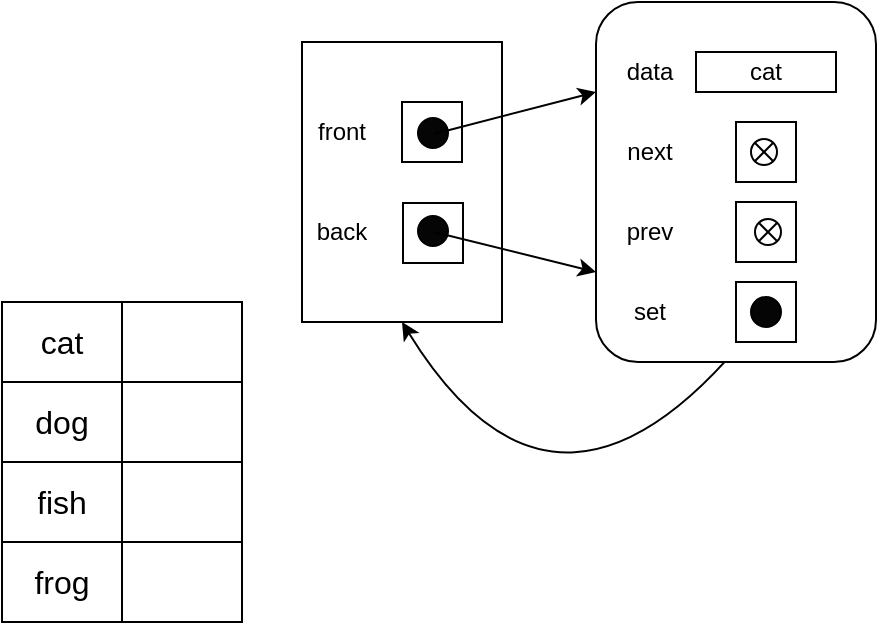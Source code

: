 <mxfile version="20.8.19" type="github">
  <diagram name="第 1 页" id="GiBOQHFT7XzUcaniyEGX">
    <mxGraphModel dx="1050" dy="566" grid="1" gridSize="10" guides="1" tooltips="1" connect="1" arrows="1" fold="1" page="1" pageScale="1" pageWidth="827" pageHeight="1169" math="0" shadow="0">
      <root>
        <mxCell id="0" />
        <mxCell id="1" parent="0" />
        <mxCell id="z5tMKnNC0yyqLdrw48rh-1" value="" style="shape=table;startSize=0;container=1;collapsible=0;childLayout=tableLayout;fontSize=16;" parent="1" vertex="1">
          <mxGeometry x="120" y="170" width="120" height="160" as="geometry" />
        </mxCell>
        <mxCell id="z5tMKnNC0yyqLdrw48rh-2" value="" style="shape=tableRow;horizontal=0;startSize=0;swimlaneHead=0;swimlaneBody=0;strokeColor=inherit;top=0;left=0;bottom=0;right=0;collapsible=0;dropTarget=0;fillColor=none;points=[[0,0.5],[1,0.5]];portConstraint=eastwest;fontSize=16;" parent="z5tMKnNC0yyqLdrw48rh-1" vertex="1">
          <mxGeometry width="120" height="40" as="geometry" />
        </mxCell>
        <mxCell id="z5tMKnNC0yyqLdrw48rh-3" value="cat" style="shape=partialRectangle;html=1;whiteSpace=wrap;connectable=0;strokeColor=inherit;overflow=hidden;fillColor=none;top=0;left=0;bottom=0;right=0;pointerEvents=1;fontSize=16;" parent="z5tMKnNC0yyqLdrw48rh-2" vertex="1">
          <mxGeometry width="60" height="40" as="geometry">
            <mxRectangle width="60" height="40" as="alternateBounds" />
          </mxGeometry>
        </mxCell>
        <mxCell id="z5tMKnNC0yyqLdrw48rh-4" value="" style="shape=partialRectangle;html=1;whiteSpace=wrap;connectable=0;strokeColor=inherit;overflow=hidden;fillColor=none;top=0;left=0;bottom=0;right=0;pointerEvents=1;fontSize=16;" parent="z5tMKnNC0yyqLdrw48rh-2" vertex="1">
          <mxGeometry x="60" width="60" height="40" as="geometry">
            <mxRectangle width="60" height="40" as="alternateBounds" />
          </mxGeometry>
        </mxCell>
        <mxCell id="z5tMKnNC0yyqLdrw48rh-6" value="" style="shape=tableRow;horizontal=0;startSize=0;swimlaneHead=0;swimlaneBody=0;strokeColor=inherit;top=0;left=0;bottom=0;right=0;collapsible=0;dropTarget=0;fillColor=none;points=[[0,0.5],[1,0.5]];portConstraint=eastwest;fontSize=16;" parent="z5tMKnNC0yyqLdrw48rh-1" vertex="1">
          <mxGeometry y="40" width="120" height="40" as="geometry" />
        </mxCell>
        <mxCell id="z5tMKnNC0yyqLdrw48rh-7" value="dog" style="shape=partialRectangle;html=1;whiteSpace=wrap;connectable=0;strokeColor=inherit;overflow=hidden;fillColor=none;top=0;left=0;bottom=0;right=0;pointerEvents=1;fontSize=16;" parent="z5tMKnNC0yyqLdrw48rh-6" vertex="1">
          <mxGeometry width="60" height="40" as="geometry">
            <mxRectangle width="60" height="40" as="alternateBounds" />
          </mxGeometry>
        </mxCell>
        <mxCell id="z5tMKnNC0yyqLdrw48rh-8" value="" style="shape=partialRectangle;html=1;whiteSpace=wrap;connectable=0;strokeColor=inherit;overflow=hidden;fillColor=none;top=0;left=0;bottom=0;right=0;pointerEvents=1;fontSize=16;" parent="z5tMKnNC0yyqLdrw48rh-6" vertex="1">
          <mxGeometry x="60" width="60" height="40" as="geometry">
            <mxRectangle width="60" height="40" as="alternateBounds" />
          </mxGeometry>
        </mxCell>
        <mxCell id="z5tMKnNC0yyqLdrw48rh-10" value="" style="shape=tableRow;horizontal=0;startSize=0;swimlaneHead=0;swimlaneBody=0;strokeColor=inherit;top=0;left=0;bottom=0;right=0;collapsible=0;dropTarget=0;fillColor=none;points=[[0,0.5],[1,0.5]];portConstraint=eastwest;fontSize=16;" parent="z5tMKnNC0yyqLdrw48rh-1" vertex="1">
          <mxGeometry y="80" width="120" height="40" as="geometry" />
        </mxCell>
        <mxCell id="z5tMKnNC0yyqLdrw48rh-11" value="fish" style="shape=partialRectangle;html=1;whiteSpace=wrap;connectable=0;strokeColor=inherit;overflow=hidden;fillColor=none;top=0;left=0;bottom=0;right=0;pointerEvents=1;fontSize=16;" parent="z5tMKnNC0yyqLdrw48rh-10" vertex="1">
          <mxGeometry width="60" height="40" as="geometry">
            <mxRectangle width="60" height="40" as="alternateBounds" />
          </mxGeometry>
        </mxCell>
        <mxCell id="z5tMKnNC0yyqLdrw48rh-12" value="" style="shape=partialRectangle;html=1;whiteSpace=wrap;connectable=0;strokeColor=inherit;overflow=hidden;fillColor=none;top=0;left=0;bottom=0;right=0;pointerEvents=1;fontSize=16;" parent="z5tMKnNC0yyqLdrw48rh-10" vertex="1">
          <mxGeometry x="60" width="60" height="40" as="geometry">
            <mxRectangle width="60" height="40" as="alternateBounds" />
          </mxGeometry>
        </mxCell>
        <mxCell id="z5tMKnNC0yyqLdrw48rh-14" style="shape=tableRow;horizontal=0;startSize=0;swimlaneHead=0;swimlaneBody=0;strokeColor=inherit;top=0;left=0;bottom=0;right=0;collapsible=0;dropTarget=0;fillColor=none;points=[[0,0.5],[1,0.5]];portConstraint=eastwest;fontSize=16;" parent="z5tMKnNC0yyqLdrw48rh-1" vertex="1">
          <mxGeometry y="120" width="120" height="40" as="geometry" />
        </mxCell>
        <mxCell id="z5tMKnNC0yyqLdrw48rh-15" value="frog" style="shape=partialRectangle;html=1;whiteSpace=wrap;connectable=0;strokeColor=inherit;overflow=hidden;fillColor=none;top=0;left=0;bottom=0;right=0;pointerEvents=1;fontSize=16;" parent="z5tMKnNC0yyqLdrw48rh-14" vertex="1">
          <mxGeometry width="60" height="40" as="geometry">
            <mxRectangle width="60" height="40" as="alternateBounds" />
          </mxGeometry>
        </mxCell>
        <mxCell id="z5tMKnNC0yyqLdrw48rh-16" style="shape=partialRectangle;html=1;whiteSpace=wrap;connectable=0;strokeColor=inherit;overflow=hidden;fillColor=none;top=0;left=0;bottom=0;right=0;pointerEvents=1;fontSize=16;" parent="z5tMKnNC0yyqLdrw48rh-14" vertex="1">
          <mxGeometry x="60" width="60" height="40" as="geometry">
            <mxRectangle width="60" height="40" as="alternateBounds" />
          </mxGeometry>
        </mxCell>
        <mxCell id="z5tMKnNC0yyqLdrw48rh-20" value="" style="ellipse;whiteSpace=wrap;html=1;aspect=fixed;fillColor=#050505;container=0;" parent="1" vertex="1">
          <mxGeometry x="327" y="128" width="15" height="15" as="geometry" />
        </mxCell>
        <mxCell id="z5tMKnNC0yyqLdrw48rh-21" value="" style="ellipse;whiteSpace=wrap;html=1;aspect=fixed;fillColor=#050505;container=0;" parent="1" vertex="1">
          <mxGeometry x="328" y="127" width="15" height="15" as="geometry" />
        </mxCell>
        <mxCell id="z5tMKnNC0yyqLdrw48rh-23" value="" style="rounded=0;whiteSpace=wrap;html=1;movable=1;resizable=1;rotatable=1;deletable=1;editable=1;locked=0;connectable=1;" parent="1" vertex="1">
          <mxGeometry x="270" y="40" width="100" height="140" as="geometry" />
        </mxCell>
        <mxCell id="z5tMKnNC0yyqLdrw48rh-24" value="front" style="text;html=1;strokeColor=none;fillColor=none;align=center;verticalAlign=middle;whiteSpace=wrap;rounded=0;container=0;" parent="1" vertex="1">
          <mxGeometry x="260" y="70" width="60" height="30" as="geometry" />
        </mxCell>
        <mxCell id="z5tMKnNC0yyqLdrw48rh-25" value="back" style="text;html=1;strokeColor=none;fillColor=none;align=center;verticalAlign=middle;whiteSpace=wrap;rounded=0;container=0;" parent="1" vertex="1">
          <mxGeometry x="260" y="120" width="60" height="30" as="geometry" />
        </mxCell>
        <mxCell id="z5tMKnNC0yyqLdrw48rh-26" value="" style="rounded=0;whiteSpace=wrap;html=1;container=0;" parent="1" vertex="1">
          <mxGeometry x="320" y="70" width="30" height="30" as="geometry" />
        </mxCell>
        <mxCell id="z5tMKnNC0yyqLdrw48rh-27" value="" style="rounded=0;whiteSpace=wrap;html=1;container=0;" parent="1" vertex="1">
          <mxGeometry x="320.5" y="120.5" width="30" height="30" as="geometry" />
        </mxCell>
        <mxCell id="z5tMKnNC0yyqLdrw48rh-28" value="" style="ellipse;whiteSpace=wrap;html=1;aspect=fixed;fillColor=#050505;container=0;" parent="1" vertex="1">
          <mxGeometry x="328" y="78" width="15" height="15" as="geometry" />
        </mxCell>
        <mxCell id="z5tMKnNC0yyqLdrw48rh-29" value="" style="ellipse;whiteSpace=wrap;html=1;aspect=fixed;fillColor=#050505;container=0;" parent="1" vertex="1">
          <mxGeometry x="328" y="127" width="15" height="15" as="geometry" />
        </mxCell>
        <mxCell id="q4AhrPq9-A3EefYoWeDi-3" value="" style="endArrow=classic;html=1;entryX=0.5;entryY=1;entryDx=0;entryDy=0;curved=1;" edge="1" parent="1" target="z5tMKnNC0yyqLdrw48rh-23">
          <mxGeometry width="50" height="50" relative="1" as="geometry">
            <mxPoint x="502" y="175" as="sourcePoint" />
            <mxPoint x="400" y="150" as="targetPoint" />
            <Array as="points">
              <mxPoint x="400" y="310" />
            </Array>
          </mxGeometry>
        </mxCell>
        <mxCell id="q4AhrPq9-A3EefYoWeDi-9" value="" style="endArrow=classic;html=1;curved=1;entryX=0;entryY=0.25;entryDx=0;entryDy=0;" edge="1" parent="1" target="z5tMKnNC0yyqLdrw48rh-31">
          <mxGeometry width="50" height="50" relative="1" as="geometry">
            <mxPoint x="336" y="86" as="sourcePoint" />
            <mxPoint x="580" y="150" as="targetPoint" />
          </mxGeometry>
        </mxCell>
        <mxCell id="z5tMKnNC0yyqLdrw48rh-31" value="" style="rounded=1;whiteSpace=wrap;html=1;movable=1;resizable=1;rotatable=1;deletable=1;editable=1;locked=0;connectable=1;" parent="1" vertex="1">
          <mxGeometry x="417" y="20" width="140" height="180" as="geometry" />
        </mxCell>
        <mxCell id="z5tMKnNC0yyqLdrw48rh-32" value="data" style="text;html=1;strokeColor=none;fillColor=none;align=center;verticalAlign=middle;whiteSpace=wrap;rounded=0;" parent="1" vertex="1">
          <mxGeometry x="414" y="40" width="60" height="30" as="geometry" />
        </mxCell>
        <mxCell id="z5tMKnNC0yyqLdrw48rh-33" value="next" style="text;html=1;strokeColor=none;fillColor=none;align=center;verticalAlign=middle;whiteSpace=wrap;rounded=0;" parent="1" vertex="1">
          <mxGeometry x="414" y="80" width="60" height="30" as="geometry" />
        </mxCell>
        <mxCell id="z5tMKnNC0yyqLdrw48rh-34" value="prev" style="text;html=1;strokeColor=none;fillColor=none;align=center;verticalAlign=middle;whiteSpace=wrap;rounded=0;" parent="1" vertex="1">
          <mxGeometry x="414" y="120" width="60" height="30" as="geometry" />
        </mxCell>
        <mxCell id="z5tMKnNC0yyqLdrw48rh-35" value="set" style="text;html=1;strokeColor=none;fillColor=none;align=center;verticalAlign=middle;whiteSpace=wrap;rounded=0;" parent="1" vertex="1">
          <mxGeometry x="414" y="160" width="60" height="30" as="geometry" />
        </mxCell>
        <mxCell id="z5tMKnNC0yyqLdrw48rh-36" value="cat" style="rounded=0;whiteSpace=wrap;html=1;" parent="1" vertex="1">
          <mxGeometry x="467" y="45" width="70" height="20" as="geometry" />
        </mxCell>
        <mxCell id="z5tMKnNC0yyqLdrw48rh-37" value="" style="rounded=0;whiteSpace=wrap;html=1;" parent="1" vertex="1">
          <mxGeometry x="487" y="80" width="30" height="30" as="geometry" />
        </mxCell>
        <mxCell id="z5tMKnNC0yyqLdrw48rh-38" value="" style="rounded=0;whiteSpace=wrap;html=1;" parent="1" vertex="1">
          <mxGeometry x="487" y="120" width="30" height="30" as="geometry" />
        </mxCell>
        <mxCell id="z5tMKnNC0yyqLdrw48rh-39" value="" style="rounded=0;whiteSpace=wrap;html=1;" parent="1" vertex="1">
          <mxGeometry x="487" y="160" width="30" height="30" as="geometry" />
        </mxCell>
        <mxCell id="z5tMKnNC0yyqLdrw48rh-42" value="" style="ellipse;whiteSpace=wrap;html=1;aspect=fixed;fillColor=#050505;container=0;" parent="1" vertex="1">
          <mxGeometry x="494.5" y="167.5" width="15" height="15" as="geometry" />
        </mxCell>
        <mxCell id="q4AhrPq9-A3EefYoWeDi-1" value="" style="shape=sumEllipse;perimeter=ellipsePerimeter;whiteSpace=wrap;html=1;backgroundOutline=1;" vertex="1" parent="1">
          <mxGeometry x="494.5" y="88.5" width="13" height="13" as="geometry" />
        </mxCell>
        <mxCell id="q4AhrPq9-A3EefYoWeDi-2" value="" style="shape=sumEllipse;perimeter=ellipsePerimeter;whiteSpace=wrap;html=1;backgroundOutline=1;" vertex="1" parent="1">
          <mxGeometry x="496.5" y="128.5" width="13" height="13" as="geometry" />
        </mxCell>
        <mxCell id="q4AhrPq9-A3EefYoWeDi-10" value="" style="endArrow=classic;html=1;curved=1;entryX=0;entryY=0.75;entryDx=0;entryDy=0;" edge="1" parent="1" target="z5tMKnNC0yyqLdrw48rh-31">
          <mxGeometry width="50" height="50" relative="1" as="geometry">
            <mxPoint x="336" y="135" as="sourcePoint" />
            <mxPoint x="580" y="150" as="targetPoint" />
          </mxGeometry>
        </mxCell>
      </root>
    </mxGraphModel>
  </diagram>
</mxfile>
